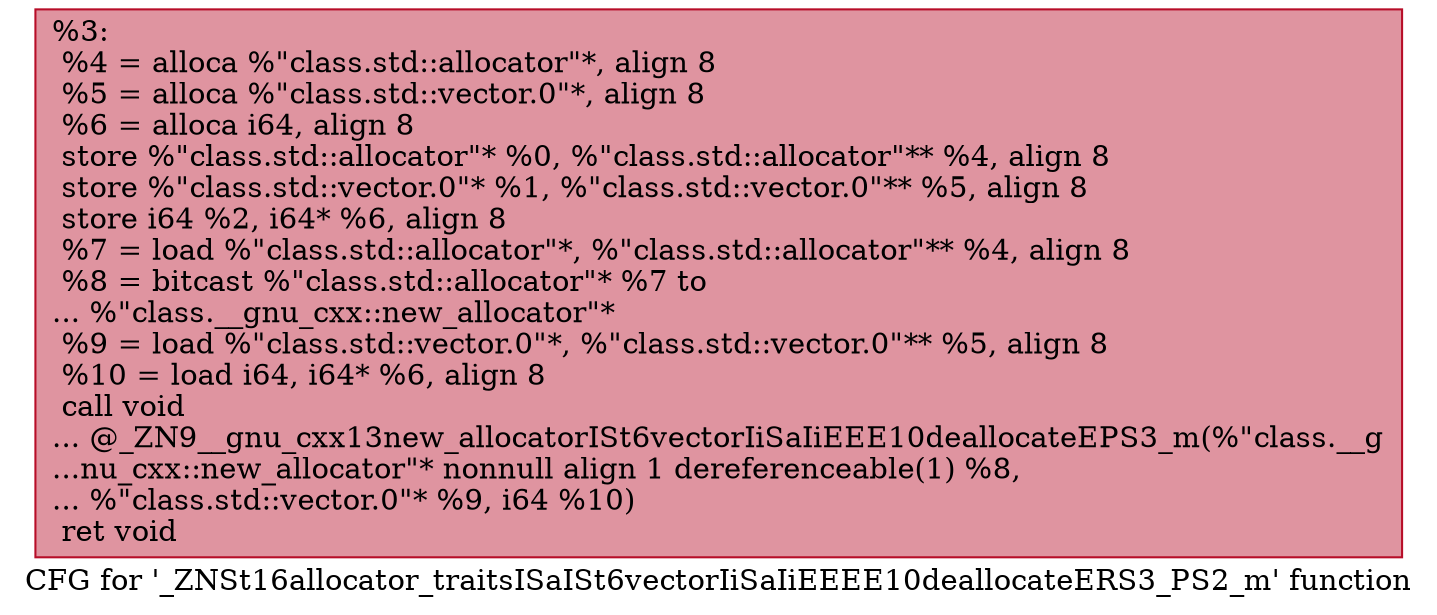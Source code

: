 digraph "CFG for '_ZNSt16allocator_traitsISaISt6vectorIiSaIiEEEE10deallocateERS3_PS2_m' function" {
	label="CFG for '_ZNSt16allocator_traitsISaISt6vectorIiSaIiEEEE10deallocateERS3_PS2_m' function";

	Node0x55aa9ab849b0 [shape=record,color="#b70d28ff", style=filled, fillcolor="#b70d2870",label="{%3:\l  %4 = alloca %\"class.std::allocator\"*, align 8\l  %5 = alloca %\"class.std::vector.0\"*, align 8\l  %6 = alloca i64, align 8\l  store %\"class.std::allocator\"* %0, %\"class.std::allocator\"** %4, align 8\l  store %\"class.std::vector.0\"* %1, %\"class.std::vector.0\"** %5, align 8\l  store i64 %2, i64* %6, align 8\l  %7 = load %\"class.std::allocator\"*, %\"class.std::allocator\"** %4, align 8\l  %8 = bitcast %\"class.std::allocator\"* %7 to\l... %\"class.__gnu_cxx::new_allocator\"*\l  %9 = load %\"class.std::vector.0\"*, %\"class.std::vector.0\"** %5, align 8\l  %10 = load i64, i64* %6, align 8\l  call void\l... @_ZN9__gnu_cxx13new_allocatorISt6vectorIiSaIiEEE10deallocateEPS3_m(%\"class.__g\l...nu_cxx::new_allocator\"* nonnull align 1 dereferenceable(1) %8,\l... %\"class.std::vector.0\"* %9, i64 %10)\l  ret void\l}"];
}
